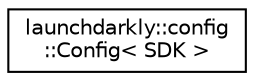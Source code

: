 digraph "Graphical Class Hierarchy"
{
 // LATEX_PDF_SIZE
  edge [fontname="Helvetica",fontsize="10",labelfontname="Helvetica",labelfontsize="10"];
  node [fontname="Helvetica",fontsize="10",shape=record];
  rankdir="LR";
  Node0 [label="launchdarkly::config\l::Config\< SDK \>",height=0.2,width=0.4,color="black", fillcolor="white", style="filled",URL="$structlaunchdarkly_1_1config_1_1Config.html",tooltip=" "];
}
